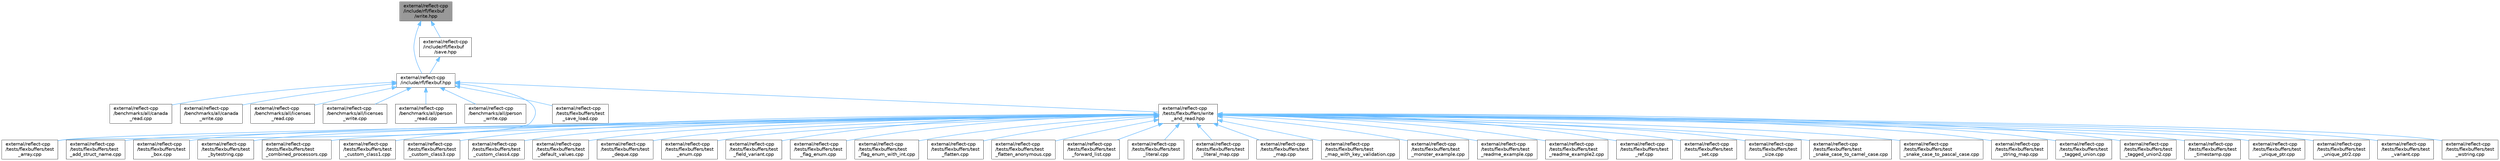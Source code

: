 digraph "external/reflect-cpp/include/rfl/flexbuf/write.hpp"
{
 // LATEX_PDF_SIZE
  bgcolor="transparent";
  edge [fontname=Helvetica,fontsize=10,labelfontname=Helvetica,labelfontsize=10];
  node [fontname=Helvetica,fontsize=10,shape=box,height=0.2,width=0.4];
  Node1 [id="Node000001",label="external/reflect-cpp\l/include/rfl/flexbuf\l/write.hpp",height=0.2,width=0.4,color="gray40", fillcolor="grey60", style="filled", fontcolor="black",tooltip=" "];
  Node1 -> Node2 [id="edge1_Node000001_Node000002",dir="back",color="steelblue1",style="solid",tooltip=" "];
  Node2 [id="Node000002",label="external/reflect-cpp\l/include/rfl/flexbuf.hpp",height=0.2,width=0.4,color="grey40", fillcolor="white", style="filled",URL="$flexbuf_8hpp.html",tooltip=" "];
  Node2 -> Node3 [id="edge2_Node000002_Node000003",dir="back",color="steelblue1",style="solid",tooltip=" "];
  Node3 [id="Node000003",label="external/reflect-cpp\l/benchmarks/all/canada\l_read.cpp",height=0.2,width=0.4,color="grey40", fillcolor="white", style="filled",URL="$canada__read_8cpp.html",tooltip=" "];
  Node2 -> Node4 [id="edge3_Node000002_Node000004",dir="back",color="steelblue1",style="solid",tooltip=" "];
  Node4 [id="Node000004",label="external/reflect-cpp\l/benchmarks/all/canada\l_write.cpp",height=0.2,width=0.4,color="grey40", fillcolor="white", style="filled",URL="$canada__write_8cpp.html",tooltip=" "];
  Node2 -> Node5 [id="edge4_Node000002_Node000005",dir="back",color="steelblue1",style="solid",tooltip=" "];
  Node5 [id="Node000005",label="external/reflect-cpp\l/benchmarks/all/licenses\l_read.cpp",height=0.2,width=0.4,color="grey40", fillcolor="white", style="filled",URL="$licenses__read_8cpp.html",tooltip=" "];
  Node2 -> Node6 [id="edge5_Node000002_Node000006",dir="back",color="steelblue1",style="solid",tooltip=" "];
  Node6 [id="Node000006",label="external/reflect-cpp\l/benchmarks/all/licenses\l_write.cpp",height=0.2,width=0.4,color="grey40", fillcolor="white", style="filled",URL="$licenses__write_8cpp.html",tooltip=" "];
  Node2 -> Node7 [id="edge6_Node000002_Node000007",dir="back",color="steelblue1",style="solid",tooltip=" "];
  Node7 [id="Node000007",label="external/reflect-cpp\l/benchmarks/all/person\l_read.cpp",height=0.2,width=0.4,color="grey40", fillcolor="white", style="filled",URL="$person__read_8cpp.html",tooltip=" "];
  Node2 -> Node8 [id="edge7_Node000002_Node000008",dir="back",color="steelblue1",style="solid",tooltip=" "];
  Node8 [id="Node000008",label="external/reflect-cpp\l/benchmarks/all/person\l_write.cpp",height=0.2,width=0.4,color="grey40", fillcolor="white", style="filled",URL="$person__write_8cpp.html",tooltip=" "];
  Node2 -> Node9 [id="edge8_Node000002_Node000009",dir="back",color="steelblue1",style="solid",tooltip=" "];
  Node9 [id="Node000009",label="external/reflect-cpp\l/tests/flexbuffers/test\l_array.cpp",height=0.2,width=0.4,color="grey40", fillcolor="white", style="filled",URL="$flexbuffers_2test__array_8cpp.html",tooltip=" "];
  Node2 -> Node10 [id="edge9_Node000002_Node000010",dir="back",color="steelblue1",style="solid",tooltip=" "];
  Node10 [id="Node000010",label="external/reflect-cpp\l/tests/flexbuffers/test\l_save_load.cpp",height=0.2,width=0.4,color="grey40", fillcolor="white", style="filled",URL="$flexbuffers_2test__save__load_8cpp.html",tooltip=" "];
  Node2 -> Node11 [id="edge10_Node000002_Node000011",dir="back",color="steelblue1",style="solid",tooltip=" "];
  Node11 [id="Node000011",label="external/reflect-cpp\l/tests/flexbuffers/write\l_and_read.hpp",height=0.2,width=0.4,color="grey40", fillcolor="white", style="filled",URL="$flexbuffers_2write__and__read_8hpp.html",tooltip=" "];
  Node11 -> Node12 [id="edge11_Node000011_Node000012",dir="back",color="steelblue1",style="solid",tooltip=" "];
  Node12 [id="Node000012",label="external/reflect-cpp\l/tests/flexbuffers/test\l_add_struct_name.cpp",height=0.2,width=0.4,color="grey40", fillcolor="white", style="filled",URL="$flexbuffers_2test__add__struct__name_8cpp.html",tooltip=" "];
  Node11 -> Node9 [id="edge12_Node000011_Node000009",dir="back",color="steelblue1",style="solid",tooltip=" "];
  Node11 -> Node13 [id="edge13_Node000011_Node000013",dir="back",color="steelblue1",style="solid",tooltip=" "];
  Node13 [id="Node000013",label="external/reflect-cpp\l/tests/flexbuffers/test\l_box.cpp",height=0.2,width=0.4,color="grey40", fillcolor="white", style="filled",URL="$flexbuffers_2test__box_8cpp.html",tooltip=" "];
  Node11 -> Node14 [id="edge14_Node000011_Node000014",dir="back",color="steelblue1",style="solid",tooltip=" "];
  Node14 [id="Node000014",label="external/reflect-cpp\l/tests/flexbuffers/test\l_bytestring.cpp",height=0.2,width=0.4,color="grey40", fillcolor="white", style="filled",URL="$flexbuffers_2test__bytestring_8cpp.html",tooltip=" "];
  Node11 -> Node15 [id="edge15_Node000011_Node000015",dir="back",color="steelblue1",style="solid",tooltip=" "];
  Node15 [id="Node000015",label="external/reflect-cpp\l/tests/flexbuffers/test\l_combined_processors.cpp",height=0.2,width=0.4,color="grey40", fillcolor="white", style="filled",URL="$flexbuffers_2test__combined__processors_8cpp.html",tooltip=" "];
  Node11 -> Node16 [id="edge16_Node000011_Node000016",dir="back",color="steelblue1",style="solid",tooltip=" "];
  Node16 [id="Node000016",label="external/reflect-cpp\l/tests/flexbuffers/test\l_custom_class1.cpp",height=0.2,width=0.4,color="grey40", fillcolor="white", style="filled",URL="$flexbuffers_2test__custom__class1_8cpp.html",tooltip=" "];
  Node11 -> Node17 [id="edge17_Node000011_Node000017",dir="back",color="steelblue1",style="solid",tooltip=" "];
  Node17 [id="Node000017",label="external/reflect-cpp\l/tests/flexbuffers/test\l_custom_class3.cpp",height=0.2,width=0.4,color="grey40", fillcolor="white", style="filled",URL="$flexbuffers_2test__custom__class3_8cpp.html",tooltip=" "];
  Node11 -> Node18 [id="edge18_Node000011_Node000018",dir="back",color="steelblue1",style="solid",tooltip=" "];
  Node18 [id="Node000018",label="external/reflect-cpp\l/tests/flexbuffers/test\l_custom_class4.cpp",height=0.2,width=0.4,color="grey40", fillcolor="white", style="filled",URL="$flexbuffers_2test__custom__class4_8cpp.html",tooltip=" "];
  Node11 -> Node19 [id="edge19_Node000011_Node000019",dir="back",color="steelblue1",style="solid",tooltip=" "];
  Node19 [id="Node000019",label="external/reflect-cpp\l/tests/flexbuffers/test\l_default_values.cpp",height=0.2,width=0.4,color="grey40", fillcolor="white", style="filled",URL="$flexbuffers_2test__default__values_8cpp.html",tooltip=" "];
  Node11 -> Node20 [id="edge20_Node000011_Node000020",dir="back",color="steelblue1",style="solid",tooltip=" "];
  Node20 [id="Node000020",label="external/reflect-cpp\l/tests/flexbuffers/test\l_deque.cpp",height=0.2,width=0.4,color="grey40", fillcolor="white", style="filled",URL="$flexbuffers_2test__deque_8cpp.html",tooltip=" "];
  Node11 -> Node21 [id="edge21_Node000011_Node000021",dir="back",color="steelblue1",style="solid",tooltip=" "];
  Node21 [id="Node000021",label="external/reflect-cpp\l/tests/flexbuffers/test\l_enum.cpp",height=0.2,width=0.4,color="grey40", fillcolor="white", style="filled",URL="$flexbuffers_2test__enum_8cpp.html",tooltip=" "];
  Node11 -> Node22 [id="edge22_Node000011_Node000022",dir="back",color="steelblue1",style="solid",tooltip=" "];
  Node22 [id="Node000022",label="external/reflect-cpp\l/tests/flexbuffers/test\l_field_variant.cpp",height=0.2,width=0.4,color="grey40", fillcolor="white", style="filled",URL="$flexbuffers_2test__field__variant_8cpp.html",tooltip=" "];
  Node11 -> Node23 [id="edge23_Node000011_Node000023",dir="back",color="steelblue1",style="solid",tooltip=" "];
  Node23 [id="Node000023",label="external/reflect-cpp\l/tests/flexbuffers/test\l_flag_enum.cpp",height=0.2,width=0.4,color="grey40", fillcolor="white", style="filled",URL="$flexbuffers_2test__flag__enum_8cpp.html",tooltip=" "];
  Node11 -> Node24 [id="edge24_Node000011_Node000024",dir="back",color="steelblue1",style="solid",tooltip=" "];
  Node24 [id="Node000024",label="external/reflect-cpp\l/tests/flexbuffers/test\l_flag_enum_with_int.cpp",height=0.2,width=0.4,color="grey40", fillcolor="white", style="filled",URL="$flexbuffers_2test__flag__enum__with__int_8cpp.html",tooltip=" "];
  Node11 -> Node25 [id="edge25_Node000011_Node000025",dir="back",color="steelblue1",style="solid",tooltip=" "];
  Node25 [id="Node000025",label="external/reflect-cpp\l/tests/flexbuffers/test\l_flatten.cpp",height=0.2,width=0.4,color="grey40", fillcolor="white", style="filled",URL="$flexbuffers_2test__flatten_8cpp.html",tooltip=" "];
  Node11 -> Node26 [id="edge26_Node000011_Node000026",dir="back",color="steelblue1",style="solid",tooltip=" "];
  Node26 [id="Node000026",label="external/reflect-cpp\l/tests/flexbuffers/test\l_flatten_anonymous.cpp",height=0.2,width=0.4,color="grey40", fillcolor="white", style="filled",URL="$flexbuffers_2test__flatten__anonymous_8cpp.html",tooltip=" "];
  Node11 -> Node27 [id="edge27_Node000011_Node000027",dir="back",color="steelblue1",style="solid",tooltip=" "];
  Node27 [id="Node000027",label="external/reflect-cpp\l/tests/flexbuffers/test\l_forward_list.cpp",height=0.2,width=0.4,color="grey40", fillcolor="white", style="filled",URL="$flexbuffers_2test__forward__list_8cpp.html",tooltip=" "];
  Node11 -> Node28 [id="edge28_Node000011_Node000028",dir="back",color="steelblue1",style="solid",tooltip=" "];
  Node28 [id="Node000028",label="external/reflect-cpp\l/tests/flexbuffers/test\l_literal.cpp",height=0.2,width=0.4,color="grey40", fillcolor="white", style="filled",URL="$flexbuffers_2test__literal_8cpp.html",tooltip=" "];
  Node11 -> Node29 [id="edge29_Node000011_Node000029",dir="back",color="steelblue1",style="solid",tooltip=" "];
  Node29 [id="Node000029",label="external/reflect-cpp\l/tests/flexbuffers/test\l_literal_map.cpp",height=0.2,width=0.4,color="grey40", fillcolor="white", style="filled",URL="$flexbuffers_2test__literal__map_8cpp.html",tooltip=" "];
  Node11 -> Node30 [id="edge30_Node000011_Node000030",dir="back",color="steelblue1",style="solid",tooltip=" "];
  Node30 [id="Node000030",label="external/reflect-cpp\l/tests/flexbuffers/test\l_map.cpp",height=0.2,width=0.4,color="grey40", fillcolor="white", style="filled",URL="$flexbuffers_2test__map_8cpp.html",tooltip=" "];
  Node11 -> Node31 [id="edge31_Node000011_Node000031",dir="back",color="steelblue1",style="solid",tooltip=" "];
  Node31 [id="Node000031",label="external/reflect-cpp\l/tests/flexbuffers/test\l_map_with_key_validation.cpp",height=0.2,width=0.4,color="grey40", fillcolor="white", style="filled",URL="$flexbuffers_2test__map__with__key__validation_8cpp.html",tooltip=" "];
  Node11 -> Node32 [id="edge32_Node000011_Node000032",dir="back",color="steelblue1",style="solid",tooltip=" "];
  Node32 [id="Node000032",label="external/reflect-cpp\l/tests/flexbuffers/test\l_monster_example.cpp",height=0.2,width=0.4,color="grey40", fillcolor="white", style="filled",URL="$flexbuffers_2test__monster__example_8cpp.html",tooltip=" "];
  Node11 -> Node33 [id="edge33_Node000011_Node000033",dir="back",color="steelblue1",style="solid",tooltip=" "];
  Node33 [id="Node000033",label="external/reflect-cpp\l/tests/flexbuffers/test\l_readme_example.cpp",height=0.2,width=0.4,color="grey40", fillcolor="white", style="filled",URL="$flexbuffers_2test__readme__example_8cpp.html",tooltip=" "];
  Node11 -> Node34 [id="edge34_Node000011_Node000034",dir="back",color="steelblue1",style="solid",tooltip=" "];
  Node34 [id="Node000034",label="external/reflect-cpp\l/tests/flexbuffers/test\l_readme_example2.cpp",height=0.2,width=0.4,color="grey40", fillcolor="white", style="filled",URL="$flexbuffers_2test__readme__example2_8cpp.html",tooltip=" "];
  Node11 -> Node35 [id="edge35_Node000011_Node000035",dir="back",color="steelblue1",style="solid",tooltip=" "];
  Node35 [id="Node000035",label="external/reflect-cpp\l/tests/flexbuffers/test\l_ref.cpp",height=0.2,width=0.4,color="grey40", fillcolor="white", style="filled",URL="$flexbuffers_2test__ref_8cpp.html",tooltip=" "];
  Node11 -> Node36 [id="edge36_Node000011_Node000036",dir="back",color="steelblue1",style="solid",tooltip=" "];
  Node36 [id="Node000036",label="external/reflect-cpp\l/tests/flexbuffers/test\l_set.cpp",height=0.2,width=0.4,color="grey40", fillcolor="white", style="filled",URL="$flexbuffers_2test__set_8cpp.html",tooltip=" "];
  Node11 -> Node37 [id="edge37_Node000011_Node000037",dir="back",color="steelblue1",style="solid",tooltip=" "];
  Node37 [id="Node000037",label="external/reflect-cpp\l/tests/flexbuffers/test\l_size.cpp",height=0.2,width=0.4,color="grey40", fillcolor="white", style="filled",URL="$flexbuffers_2test__size_8cpp.html",tooltip=" "];
  Node11 -> Node38 [id="edge38_Node000011_Node000038",dir="back",color="steelblue1",style="solid",tooltip=" "];
  Node38 [id="Node000038",label="external/reflect-cpp\l/tests/flexbuffers/test\l_snake_case_to_camel_case.cpp",height=0.2,width=0.4,color="grey40", fillcolor="white", style="filled",URL="$flexbuffers_2test__snake__case__to__camel__case_8cpp.html",tooltip=" "];
  Node11 -> Node39 [id="edge39_Node000011_Node000039",dir="back",color="steelblue1",style="solid",tooltip=" "];
  Node39 [id="Node000039",label="external/reflect-cpp\l/tests/flexbuffers/test\l_snake_case_to_pascal_case.cpp",height=0.2,width=0.4,color="grey40", fillcolor="white", style="filled",URL="$flexbuffers_2test__snake__case__to__pascal__case_8cpp.html",tooltip=" "];
  Node11 -> Node40 [id="edge40_Node000011_Node000040",dir="back",color="steelblue1",style="solid",tooltip=" "];
  Node40 [id="Node000040",label="external/reflect-cpp\l/tests/flexbuffers/test\l_string_map.cpp",height=0.2,width=0.4,color="grey40", fillcolor="white", style="filled",URL="$flexbuffers_2test__string__map_8cpp.html",tooltip=" "];
  Node11 -> Node41 [id="edge41_Node000011_Node000041",dir="back",color="steelblue1",style="solid",tooltip=" "];
  Node41 [id="Node000041",label="external/reflect-cpp\l/tests/flexbuffers/test\l_tagged_union.cpp",height=0.2,width=0.4,color="grey40", fillcolor="white", style="filled",URL="$flexbuffers_2test__tagged__union_8cpp.html",tooltip=" "];
  Node11 -> Node42 [id="edge42_Node000011_Node000042",dir="back",color="steelblue1",style="solid",tooltip=" "];
  Node42 [id="Node000042",label="external/reflect-cpp\l/tests/flexbuffers/test\l_tagged_union2.cpp",height=0.2,width=0.4,color="grey40", fillcolor="white", style="filled",URL="$flexbuffers_2test__tagged__union2_8cpp.html",tooltip=" "];
  Node11 -> Node43 [id="edge43_Node000011_Node000043",dir="back",color="steelblue1",style="solid",tooltip=" "];
  Node43 [id="Node000043",label="external/reflect-cpp\l/tests/flexbuffers/test\l_timestamp.cpp",height=0.2,width=0.4,color="grey40", fillcolor="white", style="filled",URL="$flexbuffers_2test__timestamp_8cpp.html",tooltip=" "];
  Node11 -> Node44 [id="edge44_Node000011_Node000044",dir="back",color="steelblue1",style="solid",tooltip=" "];
  Node44 [id="Node000044",label="external/reflect-cpp\l/tests/flexbuffers/test\l_unique_ptr.cpp",height=0.2,width=0.4,color="grey40", fillcolor="white", style="filled",URL="$flexbuffers_2test__unique__ptr_8cpp.html",tooltip=" "];
  Node11 -> Node45 [id="edge45_Node000011_Node000045",dir="back",color="steelblue1",style="solid",tooltip=" "];
  Node45 [id="Node000045",label="external/reflect-cpp\l/tests/flexbuffers/test\l_unique_ptr2.cpp",height=0.2,width=0.4,color="grey40", fillcolor="white", style="filled",URL="$flexbuffers_2test__unique__ptr2_8cpp.html",tooltip=" "];
  Node11 -> Node46 [id="edge46_Node000011_Node000046",dir="back",color="steelblue1",style="solid",tooltip=" "];
  Node46 [id="Node000046",label="external/reflect-cpp\l/tests/flexbuffers/test\l_variant.cpp",height=0.2,width=0.4,color="grey40", fillcolor="white", style="filled",URL="$flexbuffers_2test__variant_8cpp.html",tooltip=" "];
  Node11 -> Node47 [id="edge47_Node000011_Node000047",dir="back",color="steelblue1",style="solid",tooltip=" "];
  Node47 [id="Node000047",label="external/reflect-cpp\l/tests/flexbuffers/test\l_wstring.cpp",height=0.2,width=0.4,color="grey40", fillcolor="white", style="filled",URL="$flexbuffers_2test__wstring_8cpp.html",tooltip=" "];
  Node1 -> Node48 [id="edge48_Node000001_Node000048",dir="back",color="steelblue1",style="solid",tooltip=" "];
  Node48 [id="Node000048",label="external/reflect-cpp\l/include/rfl/flexbuf\l/save.hpp",height=0.2,width=0.4,color="grey40", fillcolor="white", style="filled",URL="$flexbuf_2save_8hpp.html",tooltip=" "];
  Node48 -> Node2 [id="edge49_Node000048_Node000002",dir="back",color="steelblue1",style="solid",tooltip=" "];
}

